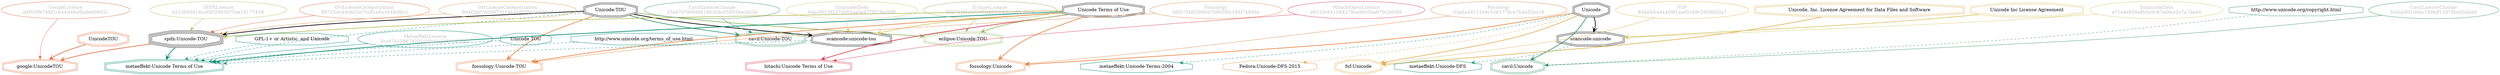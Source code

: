 strict digraph {
    node [shape=box];
    graph [splines=curved];
    4233 [label="SPDXLicense\nb51cb59d1dcc9502983075ee16177459"
         ,fontcolor=gray
         ,color="#b8bf62"
         ,fillcolor="beige;1"
         ,shape=ellipse];
    4234 [label="spdx:Unicode-TOU"
         ,shape=tripleoctagon];
    4235 [label="Unicode-TOU"
         ,shape=doubleoctagon];
    4236 [label="Unicode Terms of Use"
         ,shape=doubleoctagon];
    5593 [label="GoogleLicense\nddf55ff6748f2cb440d8af8a9e808d2c"
         ,fontcolor=gray
         ,color="#e06f45"
         ,fillcolor="beige;1"
         ,shape=ellipse];
    5594 [label="google:UnicodeTOU"
         ,color="#e06f45"
         ,shape=doubleoctagon];
    5595 [label=UnicodeTOU
         ,color="#e06f45"
         ,shape=doubleoctagon];
    8460 [label="Fedora:Unicode-DFS-2015"
         ,color="#e09d4b"
         ,shape=octagon];
    8462 [label=Unicode
         ,shape=doubleoctagon];
    10573 [label="FSF\n83da30cef4459f1aa001b9c5408b03a7"
          ,fontcolor=gray
          ,color="#deb256"
          ,fillcolor="beige;1"
          ,shape=ellipse];
    10574 [label="fsf:Unicode"
          ,color="#deb256"
          ,shape=doubleoctagon];
    10575 [label="Unicode, Inc. License Agreement for Data Files and Software"
          ,color="#deb256"
          ,shape=doubleoctagon];
    24774 [label="ScancodeData\n64ac0015f227a055ea5e477f078e0bf8"
          ,fontcolor=gray
          ,color="#dac767"
          ,fillcolor="beige;1"
          ,shape=ellipse];
    24775 [label="scancode:unicode-tou"
          ,shape=doubleoctagon];
    24782 [label="ScancodeData\ne71e4e829a8b0c9c87edfe42e7a7da9d"
          ,fontcolor=gray
          ,color="#dac767"
          ,fillcolor="beige;1"
          ,shape=ellipse];
    24783 [label="scancode:unicode"
          ,shape=doubleoctagon];
    24784 [label="Unicode Inc License Agreement"
          ,color="#dac767"
          ,shape=doubleoctagon];
    26286 [label="Fossology\n03a6a58121e9c5381779ce7b4b52ee18"
          ,fontcolor=gray
          ,color="#e18745"
          ,fillcolor="beige;1"
          ,shape=ellipse];
    26287 [label="fossology:Unicode"
          ,color="#e18745"
          ,shape=doubleoctagon];
    27997 [label="Fossology\n585c7f40f3666d768650fc345f74893b"
          ,fontcolor=gray
          ,color="#e18745"
          ,fillcolor="beige;1"
          ,shape=ellipse];
    27998 [label="fossology:Unicode-TOU"
          ,color="#e18745"
          ,shape=doubleoctagon];
    35246 [label="OrtLicenseCategorization\nff9755dc440602e75c81e5a1d48cf8c2"
          ,fontcolor=gray
          ,color="#e06f45"
          ,fillcolor="beige;1"
          ,shape=ellipse];
    36262 [label="OrtLicenseCategorization\n994f2b0760b67321ab1e8070e36616ed"
          ,fontcolor=gray
          ,color="#e09d4b"
          ,fillcolor="beige;1"
          ,shape=ellipse];
    38086 [label="CavilLicenseChange\nfca5a0bf1dbbc189bff12876be92da9d"
          ,fontcolor=gray
          ,color="#379469"
          ,fillcolor="beige;1"
          ,shape=ellipse];
    38087 [label="cavil:Unicode"
          ,color="#379469"
          ,shape=doubleoctagon];
    38088 [label="http://www.unicode.org/copyright.html"
          ,color="#379469"
          ,shape=octagon];
    38093 [label="CavilLicenseChange\n25de7b790fd681863b8c656558ecd53e"
          ,fontcolor=gray
          ,color="#379469"
          ,fillcolor="beige;1"
          ,shape=ellipse];
    38094 [label="cavil:Unicode-TOU"
          ,color="#379469"
          ,shape=doubleoctagon];
    49197 [label="MetaeffektLicense\n3cc47412867d231ddd00c215969f3bf2"
          ,fontcolor=gray
          ,color="#00876c"
          ,fillcolor="beige;1"
          ,shape=ellipse];
    49198 [label="metaeffekt:Unicode Terms of Use"
          ,color="#00876c"
          ,shape=doubleoctagon];
    49199 [label="Unicode TOU"
          ,color="#00876c"
          ,shape=octagon];
    49200 [label="http://www.unicode.org/terms_of_use.html"
          ,color="#00876c"
          ,shape=octagon];
    49202 [label="GPL-1+ or Artistic, and Unicode"
          ,color="#00876c"
          ,shape=octagon];
    49209 [label="metaeffekt:Unicode-Terms-2004"
          ,color="#00876c"
          ,shape=octagon];
    49221 [label="metaeffekt:Unicode-DFS"
          ,color="#00876c"
          ,shape=octagon];
    51517 [label="HitachiOpenLicense\ne0133c641b84278ca9b05ba670c2d599"
          ,fontcolor=gray
          ,color="#d43d51"
          ,fillcolor="beige;1"
          ,shape=ellipse];
    51518 [label="hitachi:Unicode Terms of Use"
          ,color="#d43d51"
          ,shape=doubleoctagon];
    54324 [label="EclipseLicense\n5907d4f1c393963423cb4dcce83c4ec4"
          ,fontcolor=gray
          ,color="#98b561"
          ,fillcolor="beige;1"
          ,shape=ellipse];
    54325 [label="eclipse:Unicode-TOU"
          ,color="#98b561"
          ,shape=doubleoctagon];
    4233 -> 4234 [weight=0.5
                 ,color="#b8bf62"];
    4234 -> 5594 [style=bold
                 ,arrowhead=vee
                 ,weight=0.7
                 ,color="#e06f45"];
    4234 -> 49198 [style=bold
                  ,arrowhead=vee
                  ,weight=0.7
                  ,color="#00876c"];
    4235 -> 4234 [style=bold
                 ,arrowhead=vee
                 ,weight=0.7];
    4235 -> 24775 [style=bold
                  ,arrowhead=vee
                  ,weight=0.7];
    4235 -> 27998 [style=bold
                  ,arrowhead=vee
                  ,weight=0.7
                  ,color="#e18745"];
    4235 -> 38094 [style=bold
                  ,arrowhead=vee
                  ,weight=0.7
                  ,color="#379469"];
    4235 -> 38094 [style=bold
                  ,arrowhead=vee
                  ,weight=0.7
                  ,color="#379469"];
    4235 -> 49198 [style=dashed
                  ,arrowhead=vee
                  ,weight=0.5
                  ,color="#00876c"];
    4235 -> 54325 [style=bold
                  ,arrowhead=vee
                  ,weight=0.7
                  ,color="#98b561"];
    4236 -> 4234 [style=bold
                 ,arrowhead=vee
                 ,weight=0.7
                 ,color="#b8bf62"];
    4236 -> 24775 [style=bold
                  ,arrowhead=vee
                  ,weight=0.7
                  ,color="#dac767"];
    4236 -> 26287 [style=bold
                  ,arrowhead=vee
                  ,weight=0.7
                  ,color="#e18745"];
    4236 -> 27998 [style=bold
                  ,arrowhead=vee
                  ,weight=0.7
                  ,color="#e18745"];
    4236 -> 49198 [style=bold
                  ,arrowhead=vee
                  ,weight=0.7
                  ,color="#00876c"];
    4236 -> 49198 [style=bold
                  ,arrowhead=vee
                  ,weight=0.7
                  ,color="#00876c"];
    4236 -> 51518 [style=bold
                  ,arrowhead=vee
                  ,weight=0.7
                  ,color="#d43d51"];
    4236 -> 54325 [style=bold
                  ,arrowhead=vee
                  ,weight=0.7
                  ,color="#98b561"];
    5593 -> 5594 [weight=0.5
                 ,color="#e06f45"];
    5595 -> 5594 [style=bold
                 ,arrowhead=vee
                 ,weight=0.7
                 ,color="#e06f45"];
    8462 -> 8460 [style=dashed
                 ,arrowhead=vee
                 ,weight=0.5
                 ,color="#e09d4b"];
    8462 -> 10574 [style=bold
                  ,arrowhead=vee
                  ,weight=0.7
                  ,color="#deb256"];
    8462 -> 24783 [style=bold
                  ,arrowhead=vee
                  ,weight=0.7];
    8462 -> 26287 [style=bold
                  ,arrowhead=vee
                  ,weight=0.7
                  ,color="#e18745"];
    8462 -> 38087 [style=bold
                  ,arrowhead=vee
                  ,weight=0.7
                  ,color="#379469"];
    8462 -> 49209 [style=dashed
                  ,arrowhead=vee
                  ,weight=0.5
                  ,color="#00876c"];
    10573 -> 10574 [weight=0.5
                   ,color="#deb256"];
    10575 -> 10574 [style=bold
                   ,arrowhead=vee
                   ,weight=0.7
                   ,color="#deb256"];
    24774 -> 24775 [weight=0.5
                   ,color="#dac767"];
    24775 -> 49198 [style=dashed
                   ,arrowhead=vee
                   ,weight=0.5
                   ,color="#00876c"];
    24782 -> 24783 [weight=0.5
                   ,color="#dac767"];
    24783 -> 49221 [style=dashed
                   ,arrowhead=vee
                   ,weight=0.5
                   ,color="#00876c"];
    24784 -> 24783 [style=bold
                   ,arrowhead=vee
                   ,weight=0.7
                   ,color="#dac767"];
    26286 -> 26287 [weight=0.5
                   ,color="#e18745"];
    27997 -> 27998 [weight=0.5
                   ,color="#e18745"];
    35246 -> 4234 [weight=0.5
                  ,color="#e06f45"];
    36262 -> 4234 [weight=0.5
                  ,color="#e09d4b"];
    38086 -> 38087 [weight=0.5
                   ,color="#379469"];
    38088 -> 38087 [style=dashed
                   ,arrowhead=vee
                   ,weight=0.5
                   ,color="#379469"];
    38093 -> 38094 [weight=0.5
                   ,color="#379469"];
    49197 -> 49198 [weight=0.5
                   ,color="#00876c"];
    49199 -> 49198 [style=dashed
                   ,arrowhead=vee
                   ,weight=0.5
                   ,color="#00876c"];
    49200 -> 49198 [style=dashed
                   ,arrowhead=vee
                   ,weight=0.5
                   ,color="#00876c"];
    49202 -> 49198 [style=dashed
                   ,arrowhead=vee
                   ,weight=0.5
                   ,color="#00876c"];
    51517 -> 51518 [weight=0.5
                   ,color="#d43d51"];
    54324 -> 54325 [weight=0.5
                   ,color="#98b561"];
}
